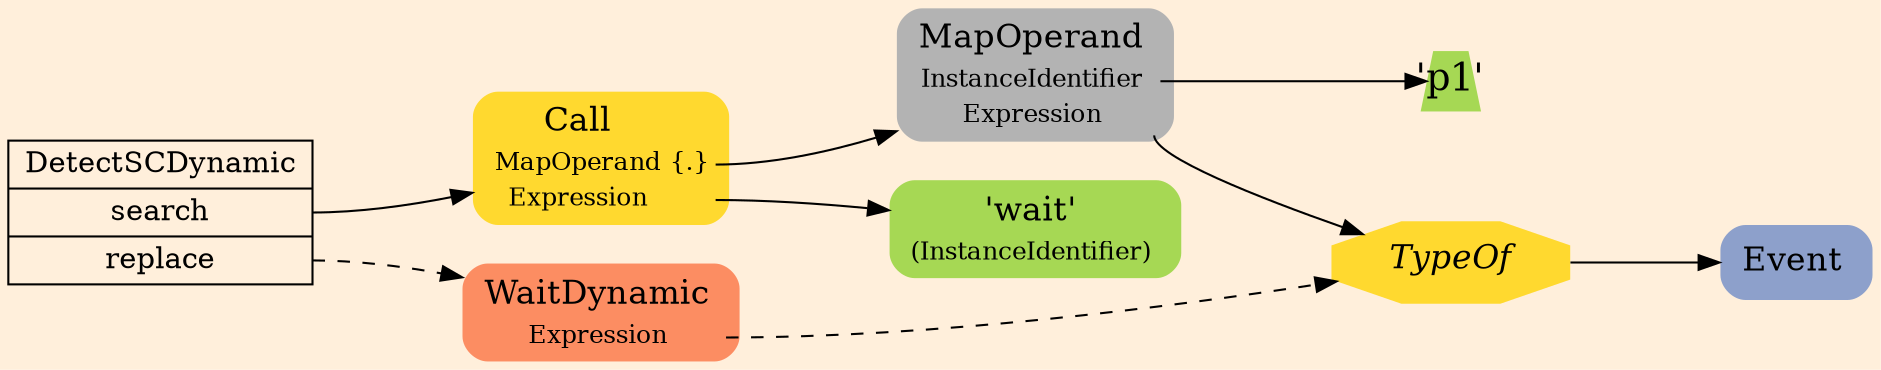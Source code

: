 digraph Inferno {
graph [
rankdir = "LR"
ranksep = 1.0
size = "14,20"
bgcolor = antiquewhite1
color = black
fontcolor = black
];
node [
];
"CR#P3-0" [
shape = "record"
fillcolor = antiquewhite1
label = "<fixed> DetectSCDynamic | <port0> search | <port1> replace"
style = "filled"
fontsize = "14"
color = black
fontcolor = black
];
"#B-2-32" [
shape = "plaintext"
fillcolor = "/set28/6"
label = <<TABLE BORDER="0" CELLBORDER="0" CELLSPACING="0">
 <TR>
  <TD><FONT POINT-SIZE="16.0">Call</FONT></TD>
  <TD></TD>
 </TR>
 <TR>
  <TD>MapOperand</TD>
  <TD PORT="port0">{.}</TD>
 </TR>
 <TR>
  <TD>Expression</TD>
  <TD PORT="port1"></TD>
 </TR>
</TABLE>>
style = "rounded,filled"
fontsize = "12"
];
"#B-2-33" [
shape = "plaintext"
fillcolor = "/set28/8"
label = <<TABLE BORDER="0" CELLBORDER="0" CELLSPACING="0">
 <TR>
  <TD><FONT POINT-SIZE="16.0">MapOperand</FONT></TD>
  <TD></TD>
 </TR>
 <TR>
  <TD>InstanceIdentifier</TD>
  <TD PORT="port0"></TD>
 </TR>
 <TR>
  <TD>Expression</TD>
  <TD PORT="port1"></TD>
 </TR>
</TABLE>>
style = "rounded,filled"
fontsize = "12"
];
"#B-2-35" [
shape = "trapezium"
fillcolor = "/set28/5"
label = <'p1'>
style = "filled"
fontsize = "18"
penwidth = 0.0
fixedsize = true
width = 0.4
height = 0.4
];
"#B-2-36" [
shape = "octagon"
fillcolor = "/set28/6"
label = <<I>TypeOf</I>>
style = "filled"
fontsize = "16"
penwidth = 0.0
];
"#B-2-37" [
shape = "plaintext"
fillcolor = "/set28/3"
label = <<TABLE BORDER="0" CELLBORDER="0" CELLSPACING="0">
 <TR>
  <TD><FONT POINT-SIZE="16.0">Event</FONT></TD>
  <TD></TD>
 </TR>
</TABLE>>
style = "rounded,filled"
fontsize = "12"
];
"#B-2-34" [
shape = "plaintext"
fillcolor = "/set28/5"
label = <<TABLE BORDER="0" CELLBORDER="0" CELLSPACING="0">
 <TR>
  <TD><FONT POINT-SIZE="16.0">'wait'</FONT></TD>
  <TD></TD>
 </TR>
 <TR>
  <TD>(InstanceIdentifier)</TD>
  <TD PORT="port0"></TD>
 </TR>
</TABLE>>
style = "rounded,filled"
fontsize = "12"
];
"#B-2-31" [
shape = "plaintext"
fillcolor = "/set28/2"
label = <<TABLE BORDER="0" CELLBORDER="0" CELLSPACING="0">
 <TR>
  <TD><FONT POINT-SIZE="16.0">WaitDynamic</FONT></TD>
  <TD></TD>
 </TR>
 <TR>
  <TD>Expression</TD>
  <TD PORT="port0"></TD>
 </TR>
</TABLE>>
style = "rounded,filled"
fontsize = "12"
];
"CR#P3-0":port0 -> "#B-2-32" [style="solid"
color = black
fontcolor = black
];
"CR#P3-0":port1 -> "#B-2-31" [style="dashed"
color = black
fontcolor = black
];
"#B-2-32":port0 -> "#B-2-33" [style="solid"
color = black
fontcolor = black
];
"#B-2-32":port1 -> "#B-2-34" [style="solid"
color = black
fontcolor = black
];
"#B-2-33":port0 -> "#B-2-35" [style="solid"
color = black
fontcolor = black
];
"#B-2-33":port1 -> "#B-2-36" [style="solid"
color = black
fontcolor = black
];
"#B-2-36" -> "#B-2-37" [style="solid"
color = black
fontcolor = black
];
"#B-2-31":port0 -> "#B-2-36" [style="dashed"
color = black
fontcolor = black
];
}
